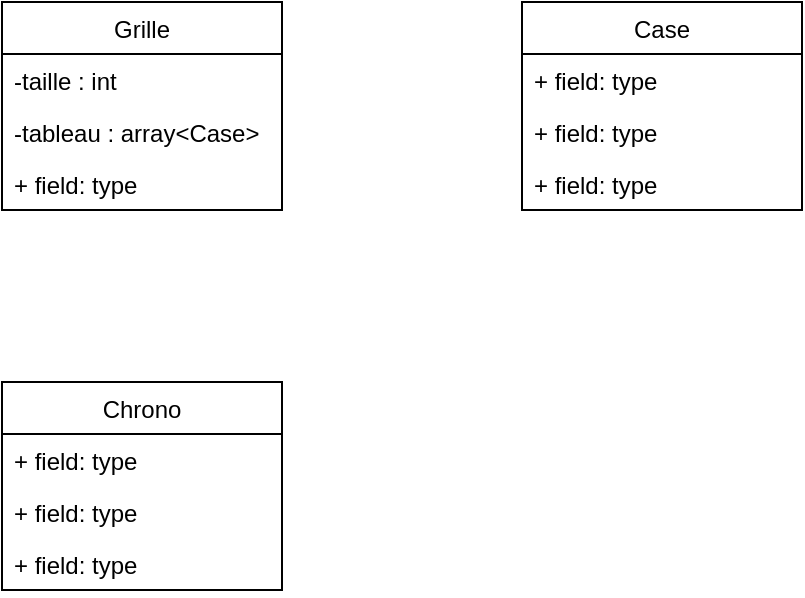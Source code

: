 <mxfile version="13.7.4" type="github">
  <diagram id="C5RBs43oDa-KdzZeNtuy" name="Page-1">
    <mxGraphModel dx="870" dy="595" grid="1" gridSize="10" guides="1" tooltips="1" connect="1" arrows="1" fold="1" page="1" pageScale="1" pageWidth="827" pageHeight="1169" math="0" shadow="0">
      <root>
        <mxCell id="WIyWlLk6GJQsqaUBKTNV-0" />
        <mxCell id="WIyWlLk6GJQsqaUBKTNV-1" parent="WIyWlLk6GJQsqaUBKTNV-0" />
        <mxCell id="tegfBYY8dMS22XdAfOIb-5" value="Grille" style="swimlane;fontStyle=0;childLayout=stackLayout;horizontal=1;startSize=26;fillColor=none;horizontalStack=0;resizeParent=1;resizeParentMax=0;resizeLast=0;collapsible=1;marginBottom=0;" vertex="1" parent="WIyWlLk6GJQsqaUBKTNV-1">
          <mxGeometry x="140" y="120" width="140" height="104" as="geometry" />
        </mxCell>
        <mxCell id="tegfBYY8dMS22XdAfOIb-6" value="-taille : int" style="text;strokeColor=none;fillColor=none;align=left;verticalAlign=top;spacingLeft=4;spacingRight=4;overflow=hidden;rotatable=0;points=[[0,0.5],[1,0.5]];portConstraint=eastwest;" vertex="1" parent="tegfBYY8dMS22XdAfOIb-5">
          <mxGeometry y="26" width="140" height="26" as="geometry" />
        </mxCell>
        <mxCell id="tegfBYY8dMS22XdAfOIb-7" value="-tableau : array&lt;Case&gt;" style="text;strokeColor=none;fillColor=none;align=left;verticalAlign=top;spacingLeft=4;spacingRight=4;overflow=hidden;rotatable=0;points=[[0,0.5],[1,0.5]];portConstraint=eastwest;" vertex="1" parent="tegfBYY8dMS22XdAfOIb-5">
          <mxGeometry y="52" width="140" height="26" as="geometry" />
        </mxCell>
        <mxCell id="tegfBYY8dMS22XdAfOIb-8" value="+ field: type" style="text;strokeColor=none;fillColor=none;align=left;verticalAlign=top;spacingLeft=4;spacingRight=4;overflow=hidden;rotatable=0;points=[[0,0.5],[1,0.5]];portConstraint=eastwest;" vertex="1" parent="tegfBYY8dMS22XdAfOIb-5">
          <mxGeometry y="78" width="140" height="26" as="geometry" />
        </mxCell>
        <mxCell id="tegfBYY8dMS22XdAfOIb-1" value="Case" style="swimlane;fontStyle=0;childLayout=stackLayout;horizontal=1;startSize=26;fillColor=none;horizontalStack=0;resizeParent=1;resizeParentMax=0;resizeLast=0;collapsible=1;marginBottom=0;" vertex="1" parent="WIyWlLk6GJQsqaUBKTNV-1">
          <mxGeometry x="400" y="120" width="140" height="104" as="geometry" />
        </mxCell>
        <mxCell id="tegfBYY8dMS22XdAfOIb-2" value="+ field: type" style="text;strokeColor=none;fillColor=none;align=left;verticalAlign=top;spacingLeft=4;spacingRight=4;overflow=hidden;rotatable=0;points=[[0,0.5],[1,0.5]];portConstraint=eastwest;" vertex="1" parent="tegfBYY8dMS22XdAfOIb-1">
          <mxGeometry y="26" width="140" height="26" as="geometry" />
        </mxCell>
        <mxCell id="tegfBYY8dMS22XdAfOIb-3" value="+ field: type" style="text;strokeColor=none;fillColor=none;align=left;verticalAlign=top;spacingLeft=4;spacingRight=4;overflow=hidden;rotatable=0;points=[[0,0.5],[1,0.5]];portConstraint=eastwest;" vertex="1" parent="tegfBYY8dMS22XdAfOIb-1">
          <mxGeometry y="52" width="140" height="26" as="geometry" />
        </mxCell>
        <mxCell id="tegfBYY8dMS22XdAfOIb-4" value="+ field: type" style="text;strokeColor=none;fillColor=none;align=left;verticalAlign=top;spacingLeft=4;spacingRight=4;overflow=hidden;rotatable=0;points=[[0,0.5],[1,0.5]];portConstraint=eastwest;" vertex="1" parent="tegfBYY8dMS22XdAfOIb-1">
          <mxGeometry y="78" width="140" height="26" as="geometry" />
        </mxCell>
        <mxCell id="tegfBYY8dMS22XdAfOIb-9" value="Chrono" style="swimlane;fontStyle=0;childLayout=stackLayout;horizontal=1;startSize=26;fillColor=none;horizontalStack=0;resizeParent=1;resizeParentMax=0;resizeLast=0;collapsible=1;marginBottom=0;" vertex="1" parent="WIyWlLk6GJQsqaUBKTNV-1">
          <mxGeometry x="140" y="310" width="140" height="104" as="geometry" />
        </mxCell>
        <mxCell id="tegfBYY8dMS22XdAfOIb-10" value="+ field: type" style="text;strokeColor=none;fillColor=none;align=left;verticalAlign=top;spacingLeft=4;spacingRight=4;overflow=hidden;rotatable=0;points=[[0,0.5],[1,0.5]];portConstraint=eastwest;" vertex="1" parent="tegfBYY8dMS22XdAfOIb-9">
          <mxGeometry y="26" width="140" height="26" as="geometry" />
        </mxCell>
        <mxCell id="tegfBYY8dMS22XdAfOIb-11" value="+ field: type" style="text;strokeColor=none;fillColor=none;align=left;verticalAlign=top;spacingLeft=4;spacingRight=4;overflow=hidden;rotatable=0;points=[[0,0.5],[1,0.5]];portConstraint=eastwest;" vertex="1" parent="tegfBYY8dMS22XdAfOIb-9">
          <mxGeometry y="52" width="140" height="26" as="geometry" />
        </mxCell>
        <mxCell id="tegfBYY8dMS22XdAfOIb-12" value="+ field: type" style="text;strokeColor=none;fillColor=none;align=left;verticalAlign=top;spacingLeft=4;spacingRight=4;overflow=hidden;rotatable=0;points=[[0,0.5],[1,0.5]];portConstraint=eastwest;" vertex="1" parent="tegfBYY8dMS22XdAfOIb-9">
          <mxGeometry y="78" width="140" height="26" as="geometry" />
        </mxCell>
      </root>
    </mxGraphModel>
  </diagram>
</mxfile>
